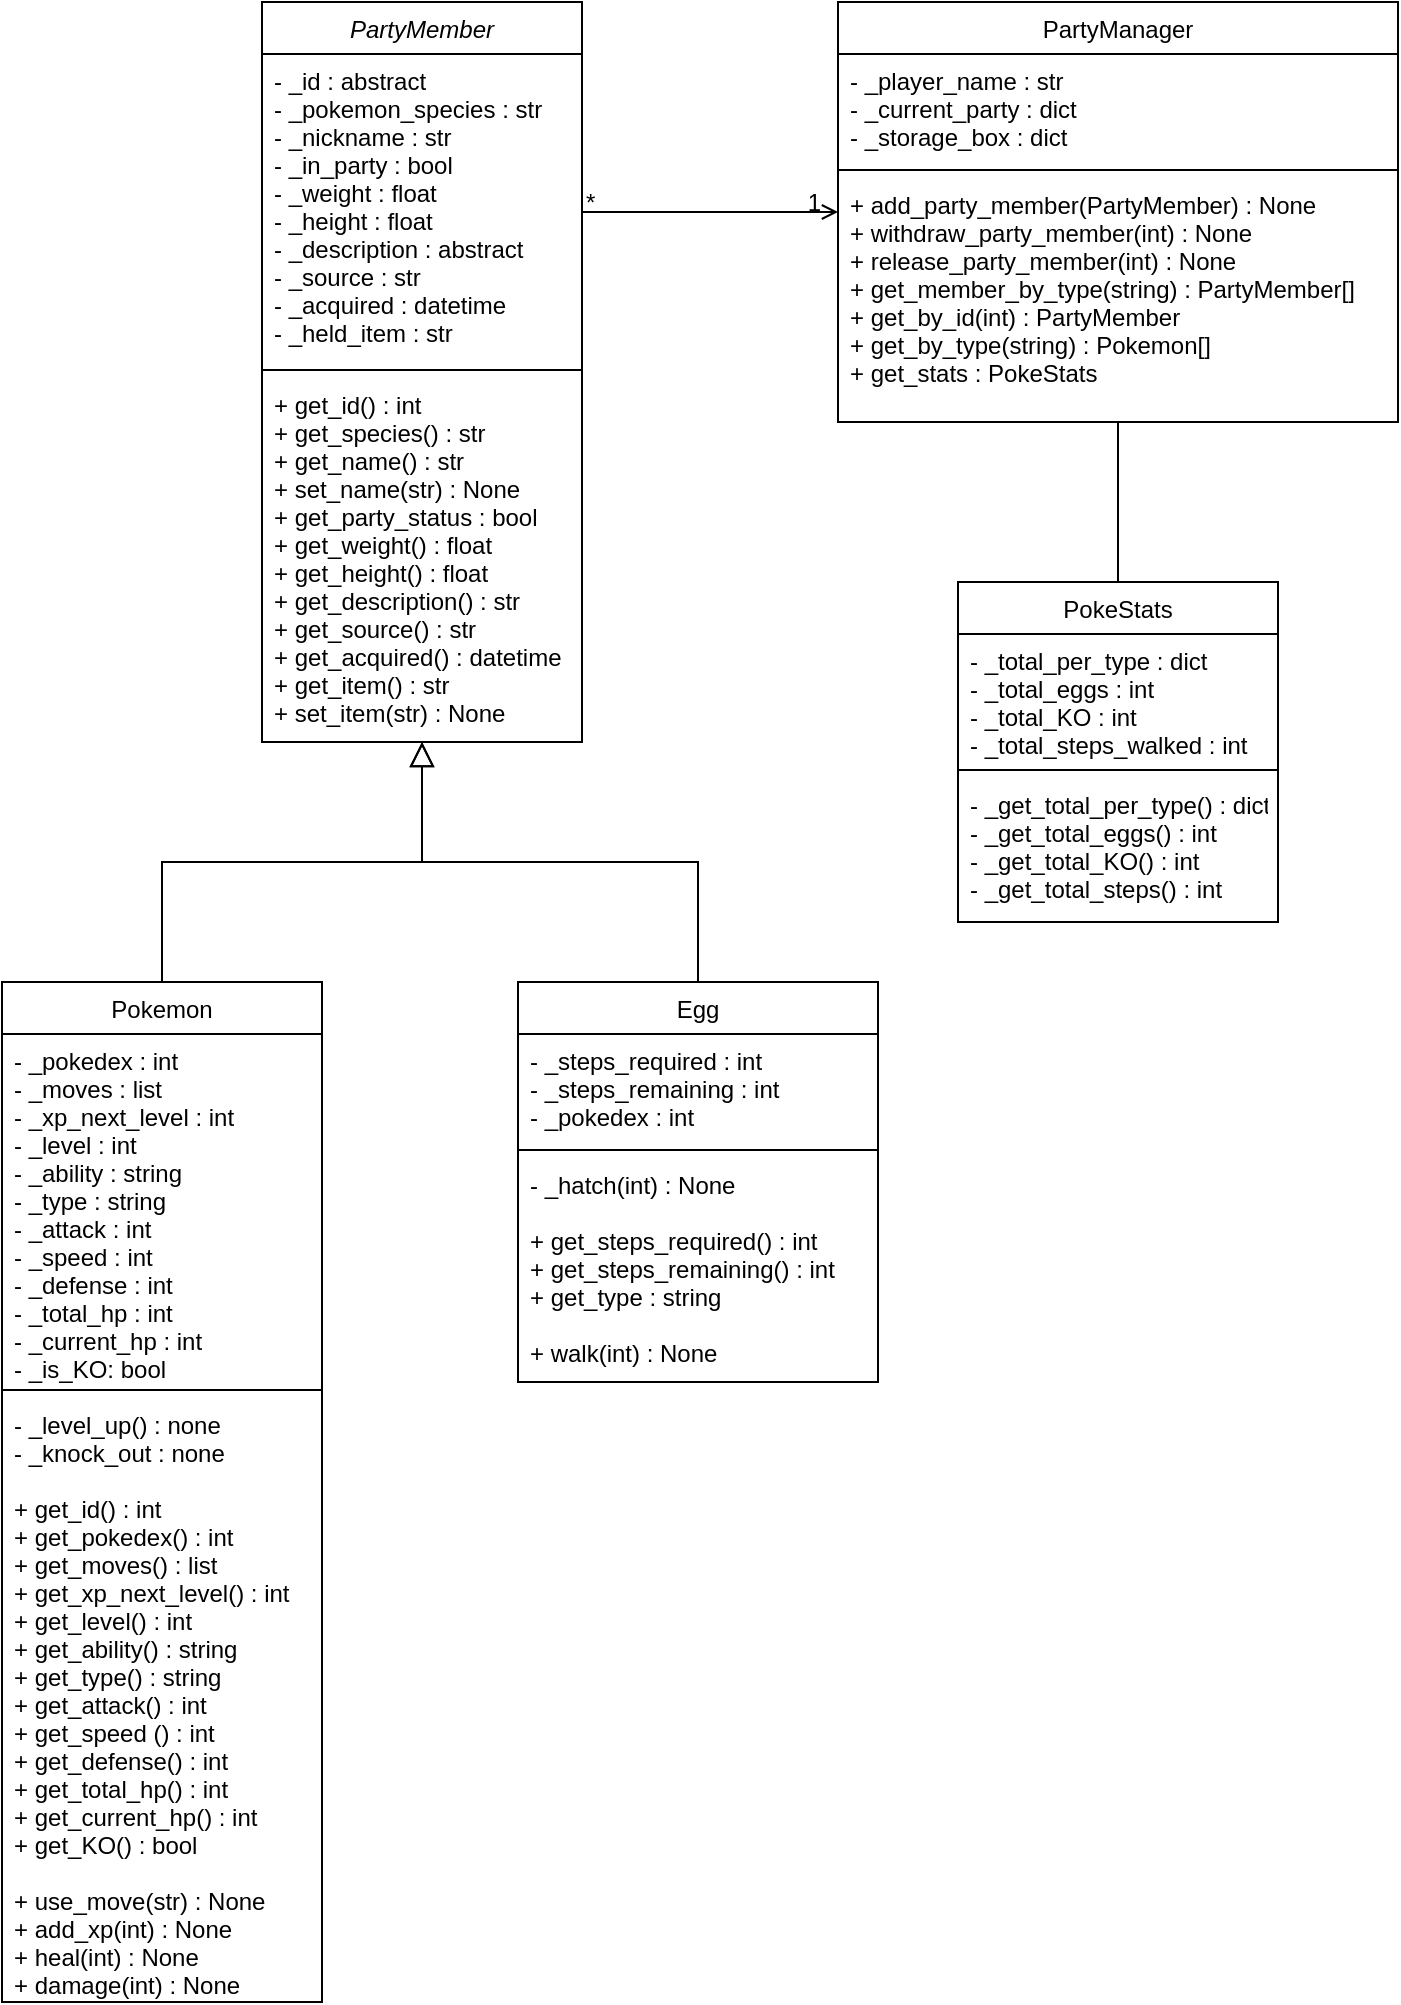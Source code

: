 <mxfile version="12.6.5" type="device"><diagram id="C5RBs43oDa-KdzZeNtuy" name="Page-1"><mxGraphModel dx="1038" dy="585" grid="1" gridSize="10" guides="1" tooltips="1" connect="1" arrows="1" fold="1" page="1" pageScale="1" pageWidth="827" pageHeight="1169" math="0" shadow="0"><root><mxCell id="WIyWlLk6GJQsqaUBKTNV-0"/><mxCell id="WIyWlLk6GJQsqaUBKTNV-1" parent="WIyWlLk6GJQsqaUBKTNV-0"/><mxCell id="zkfFHV4jXpPFQw0GAbJ--0" value="PartyMember" style="swimlane;fontStyle=2;align=center;verticalAlign=top;childLayout=stackLayout;horizontal=1;startSize=26;horizontalStack=0;resizeParent=1;resizeLast=0;collapsible=1;marginBottom=0;rounded=0;shadow=0;strokeWidth=1;" parent="WIyWlLk6GJQsqaUBKTNV-1" vertex="1"><mxGeometry x="190" y="40" width="160" height="370" as="geometry"><mxRectangle x="230" y="140" width="160" height="26" as="alternateBounds"/></mxGeometry></mxCell><mxCell id="zkfFHV4jXpPFQw0GAbJ--1" value="- _id : abstract&#10;- _pokemon_species : str&#10;- _nickname : str&#10;- _in_party : bool&#10;- _weight : float&#10;- _height : float&#10;- _description : abstract&#10;- _source : str&#10;- _acquired : datetime&#10;- _held_item : str" style="text;align=left;verticalAlign=top;spacingLeft=4;spacingRight=4;overflow=hidden;rotatable=0;points=[[0,0.5],[1,0.5]];portConstraint=eastwest;" parent="zkfFHV4jXpPFQw0GAbJ--0" vertex="1"><mxGeometry y="26" width="160" height="154" as="geometry"/></mxCell><mxCell id="zkfFHV4jXpPFQw0GAbJ--4" value="" style="line;html=1;strokeWidth=1;align=left;verticalAlign=middle;spacingTop=-1;spacingLeft=3;spacingRight=3;rotatable=0;labelPosition=right;points=[];portConstraint=eastwest;" parent="zkfFHV4jXpPFQw0GAbJ--0" vertex="1"><mxGeometry y="180" width="160" height="8" as="geometry"/></mxCell><mxCell id="zkfFHV4jXpPFQw0GAbJ--5" value="+ get_id() : int&#10;+ get_species() : str&#10;+ get_name() : str&#10;+ set_name(str) : None&#10;+ get_party_status : bool&#10;+ get_weight() : float&#10;+ get_height() : float&#10;+ get_description() : str&#10;+ get_source() : str&#10;+ get_acquired() : datetime&#10;+ get_item() : str&#10;+ set_item(str) : None" style="text;align=left;verticalAlign=top;spacingLeft=4;spacingRight=4;overflow=hidden;rotatable=0;points=[[0,0.5],[1,0.5]];portConstraint=eastwest;" parent="zkfFHV4jXpPFQw0GAbJ--0" vertex="1"><mxGeometry y="188" width="160" height="182" as="geometry"/></mxCell><mxCell id="zkfFHV4jXpPFQw0GAbJ--6" value="Pokemon" style="swimlane;fontStyle=0;align=center;verticalAlign=top;childLayout=stackLayout;horizontal=1;startSize=26;horizontalStack=0;resizeParent=1;resizeLast=0;collapsible=1;marginBottom=0;rounded=0;shadow=0;strokeWidth=1;" parent="WIyWlLk6GJQsqaUBKTNV-1" vertex="1"><mxGeometry x="60" y="530" width="160" height="510" as="geometry"><mxRectangle x="130" y="380" width="160" height="26" as="alternateBounds"/></mxGeometry></mxCell><mxCell id="zkfFHV4jXpPFQw0GAbJ--8" value="- _pokedex : int&#10;- _moves : list&#10;- _xp_next_level : int&#10;- _level : int&#10;- _ability : string&#10;- _type : string&#10;- _attack : int&#10;- _speed : int&#10;- _defense : int&#10;- _total_hp : int&#10;- _current_hp : int&#10;- _is_KO: bool&#10;" style="text;align=left;verticalAlign=top;spacingLeft=4;spacingRight=4;overflow=hidden;rotatable=0;points=[[0,0.5],[1,0.5]];portConstraint=eastwest;rounded=0;shadow=0;html=0;" parent="zkfFHV4jXpPFQw0GAbJ--6" vertex="1"><mxGeometry y="26" width="160" height="174" as="geometry"/></mxCell><mxCell id="zkfFHV4jXpPFQw0GAbJ--9" value="" style="line;html=1;strokeWidth=1;align=left;verticalAlign=middle;spacingTop=-1;spacingLeft=3;spacingRight=3;rotatable=0;labelPosition=right;points=[];portConstraint=eastwest;" parent="zkfFHV4jXpPFQw0GAbJ--6" vertex="1"><mxGeometry y="200" width="160" height="8" as="geometry"/></mxCell><mxCell id="zkfFHV4jXpPFQw0GAbJ--10" value="- _level_up() : none&#10;- _knock_out : none&#10;&#10;+ get_id() : int&#10;+ get_pokedex() : int&#10;+ get_moves() : list&#10;+ get_xp_next_level() : int&#10;+ get_level() : int&#10;+ get_ability() : string&#10;+ get_type() : string&#10;+ get_attack() : int&#10;+ get_speed () : int&#10;+ get_defense() : int&#10;+ get_total_hp() : int&#10;+ get_current_hp() : int&#10;+ get_KO() : bool&#10;&#10;+ use_move(str) : None&#10;+ add_xp(int) : None&#10;+ heal(int) : None&#10;+ damage(int) : None&#10;&#10;" style="text;align=left;verticalAlign=top;spacingLeft=4;spacingRight=4;overflow=hidden;rotatable=0;points=[[0,0.5],[1,0.5]];portConstraint=eastwest;fontStyle=0" parent="zkfFHV4jXpPFQw0GAbJ--6" vertex="1"><mxGeometry y="208" width="160" height="298" as="geometry"/></mxCell><mxCell id="zkfFHV4jXpPFQw0GAbJ--12" value="" style="endArrow=block;endSize=10;endFill=0;shadow=0;strokeWidth=1;rounded=0;edgeStyle=elbowEdgeStyle;elbow=vertical;" parent="WIyWlLk6GJQsqaUBKTNV-1" source="zkfFHV4jXpPFQw0GAbJ--6" target="zkfFHV4jXpPFQw0GAbJ--0" edge="1"><mxGeometry width="160" relative="1" as="geometry"><mxPoint x="170" y="123" as="sourcePoint"/><mxPoint x="170" y="123" as="targetPoint"/></mxGeometry></mxCell><mxCell id="zkfFHV4jXpPFQw0GAbJ--16" value="" style="endArrow=block;endSize=10;endFill=0;shadow=0;strokeWidth=1;rounded=0;edgeStyle=elbowEdgeStyle;elbow=vertical;" parent="WIyWlLk6GJQsqaUBKTNV-1" source="Sik1qKJw6gZX7A1h7047-7" target="zkfFHV4jXpPFQw0GAbJ--0" edge="1"><mxGeometry width="160" relative="1" as="geometry"><mxPoint x="440" y="580" as="sourcePoint"/><mxPoint x="280" y="191" as="targetPoint"/></mxGeometry></mxCell><mxCell id="zkfFHV4jXpPFQw0GAbJ--17" value="PartyManager" style="swimlane;fontStyle=0;align=center;verticalAlign=top;childLayout=stackLayout;horizontal=1;startSize=26;horizontalStack=0;resizeParent=1;resizeLast=0;collapsible=1;marginBottom=0;rounded=0;shadow=0;strokeWidth=1;" parent="WIyWlLk6GJQsqaUBKTNV-1" vertex="1"><mxGeometry x="478" y="40" width="280" height="210" as="geometry"><mxRectangle x="550" y="140" width="160" height="26" as="alternateBounds"/></mxGeometry></mxCell><mxCell id="zkfFHV4jXpPFQw0GAbJ--18" value="- _player_name : str&#10;- _current_party : dict&#10;- _storage_box : dict" style="text;align=left;verticalAlign=top;spacingLeft=4;spacingRight=4;overflow=hidden;rotatable=0;points=[[0,0.5],[1,0.5]];portConstraint=eastwest;" parent="zkfFHV4jXpPFQw0GAbJ--17" vertex="1"><mxGeometry y="26" width="280" height="54" as="geometry"/></mxCell><mxCell id="zkfFHV4jXpPFQw0GAbJ--23" value="" style="line;html=1;strokeWidth=1;align=left;verticalAlign=middle;spacingTop=-1;spacingLeft=3;spacingRight=3;rotatable=0;labelPosition=right;points=[];portConstraint=eastwest;" parent="zkfFHV4jXpPFQw0GAbJ--17" vertex="1"><mxGeometry y="80" width="280" height="8" as="geometry"/></mxCell><mxCell id="zkfFHV4jXpPFQw0GAbJ--24" value="+ add_party_member(PartyMember) : None&#10;+ withdraw_party_member(int) : None&#10;+ release_party_member(int) : None&#10;+ get_member_by_type(string) : PartyMember[]&#10;+ get_by_id(int) : PartyMember&#10;+ get_by_type(string) : Pokemon[]&#10;+ get_stats : PokeStats" style="text;align=left;verticalAlign=top;spacingLeft=4;spacingRight=4;overflow=hidden;rotatable=0;points=[[0,0.5],[1,0.5]];portConstraint=eastwest;" parent="zkfFHV4jXpPFQw0GAbJ--17" vertex="1"><mxGeometry y="88" width="280" height="102" as="geometry"/></mxCell><mxCell id="zkfFHV4jXpPFQw0GAbJ--26" value="" style="endArrow=open;shadow=0;strokeWidth=1;strokeColor=#000000;rounded=0;endFill=1;edgeStyle=elbowEdgeStyle;elbow=vertical;" parent="WIyWlLk6GJQsqaUBKTNV-1" source="zkfFHV4jXpPFQw0GAbJ--0" target="zkfFHV4jXpPFQw0GAbJ--17" edge="1"><mxGeometry x="0.5" y="41" relative="1" as="geometry"><mxPoint x="350" y="112" as="sourcePoint"/><mxPoint x="510" y="112" as="targetPoint"/><mxPoint x="-40" y="32" as="offset"/></mxGeometry></mxCell><mxCell id="zkfFHV4jXpPFQw0GAbJ--27" value="*" style="resizable=0;align=left;verticalAlign=bottom;labelBackgroundColor=none;fontSize=12;" parent="zkfFHV4jXpPFQw0GAbJ--26" connectable="0" vertex="1"><mxGeometry x="-1" relative="1" as="geometry"><mxPoint y="4" as="offset"/></mxGeometry></mxCell><mxCell id="zkfFHV4jXpPFQw0GAbJ--28" value="1" style="resizable=0;align=right;verticalAlign=bottom;labelBackgroundColor=none;fontSize=12;" parent="zkfFHV4jXpPFQw0GAbJ--26" connectable="0" vertex="1"><mxGeometry x="1" relative="1" as="geometry"><mxPoint x="-7" y="4" as="offset"/></mxGeometry></mxCell><mxCell id="Sik1qKJw6gZX7A1h7047-7" value="Egg" style="swimlane;fontStyle=0;align=center;verticalAlign=top;childLayout=stackLayout;horizontal=1;startSize=26;horizontalStack=0;resizeParent=1;resizeLast=0;collapsible=1;marginBottom=0;rounded=0;shadow=0;strokeWidth=1;" vertex="1" parent="WIyWlLk6GJQsqaUBKTNV-1"><mxGeometry x="318" y="530" width="180" height="200" as="geometry"><mxRectangle x="130" y="380" width="160" height="26" as="alternateBounds"/></mxGeometry></mxCell><mxCell id="Sik1qKJw6gZX7A1h7047-8" value="- _steps_required : int&#10;- _steps_remaining : int&#10;- _pokedex : int&#10;" style="text;align=left;verticalAlign=top;spacingLeft=4;spacingRight=4;overflow=hidden;rotatable=0;points=[[0,0.5],[1,0.5]];portConstraint=eastwest;rounded=0;shadow=0;html=0;" vertex="1" parent="Sik1qKJw6gZX7A1h7047-7"><mxGeometry y="26" width="180" height="54" as="geometry"/></mxCell><mxCell id="Sik1qKJw6gZX7A1h7047-9" value="" style="line;html=1;strokeWidth=1;align=left;verticalAlign=middle;spacingTop=-1;spacingLeft=3;spacingRight=3;rotatable=0;labelPosition=right;points=[];portConstraint=eastwest;" vertex="1" parent="Sik1qKJw6gZX7A1h7047-7"><mxGeometry y="80" width="180" height="8" as="geometry"/></mxCell><mxCell id="Sik1qKJw6gZX7A1h7047-10" value="- _hatch(int) : None&#10;&#10;+ get_steps_required() : int&#10;+ get_steps_remaining() : int&#10;+ get_type : string&#10;&#10;+ walk(int) : None" style="text;align=left;verticalAlign=top;spacingLeft=4;spacingRight=4;overflow=hidden;rotatable=0;points=[[0,0.5],[1,0.5]];portConstraint=eastwest;fontStyle=0" vertex="1" parent="Sik1qKJw6gZX7A1h7047-7"><mxGeometry y="88" width="180" height="112" as="geometry"/></mxCell><mxCell id="Sik1qKJw6gZX7A1h7047-13" value="PokeStats" style="swimlane;fontStyle=0;align=center;verticalAlign=top;childLayout=stackLayout;horizontal=1;startSize=26;horizontalStack=0;resizeParent=1;resizeParentMax=0;resizeLast=0;collapsible=1;marginBottom=0;" vertex="1" parent="WIyWlLk6GJQsqaUBKTNV-1"><mxGeometry x="538" y="330" width="160" height="170" as="geometry"/></mxCell><mxCell id="Sik1qKJw6gZX7A1h7047-14" value="- _total_per_type : dict&#10;- _total_eggs : int&#10;- _total_KO : int&#10;- _total_steps_walked : int" style="text;strokeColor=none;fillColor=none;align=left;verticalAlign=top;spacingLeft=4;spacingRight=4;overflow=hidden;rotatable=0;points=[[0,0.5],[1,0.5]];portConstraint=eastwest;" vertex="1" parent="Sik1qKJw6gZX7A1h7047-13"><mxGeometry y="26" width="160" height="64" as="geometry"/></mxCell><mxCell id="Sik1qKJw6gZX7A1h7047-15" value="" style="line;strokeWidth=1;fillColor=none;align=left;verticalAlign=middle;spacingTop=-1;spacingLeft=3;spacingRight=3;rotatable=0;labelPosition=right;points=[];portConstraint=eastwest;" vertex="1" parent="Sik1qKJw6gZX7A1h7047-13"><mxGeometry y="90" width="160" height="8" as="geometry"/></mxCell><mxCell id="Sik1qKJw6gZX7A1h7047-16" value="- _get_total_per_type() : dict&#10;- _get_total_eggs() : int&#10;- _get_total_KO() : int&#10;- _get_total_steps() : int" style="text;strokeColor=none;fillColor=none;align=left;verticalAlign=top;spacingLeft=4;spacingRight=4;overflow=hidden;rotatable=0;points=[[0,0.5],[1,0.5]];portConstraint=eastwest;" vertex="1" parent="Sik1qKJw6gZX7A1h7047-13"><mxGeometry y="98" width="160" height="72" as="geometry"/></mxCell><mxCell id="Sik1qKJw6gZX7A1h7047-17" value="" style="endArrow=none;html=1;entryX=0.5;entryY=1;entryDx=0;entryDy=0;exitX=0.5;exitY=0;exitDx=0;exitDy=0;" edge="1" parent="WIyWlLk6GJQsqaUBKTNV-1" source="Sik1qKJw6gZX7A1h7047-13" target="zkfFHV4jXpPFQw0GAbJ--17"><mxGeometry width="50" height="50" relative="1" as="geometry"><mxPoint x="550" y="330" as="sourcePoint"/><mxPoint x="600" y="280" as="targetPoint"/></mxGeometry></mxCell></root></mxGraphModel></diagram></mxfile>